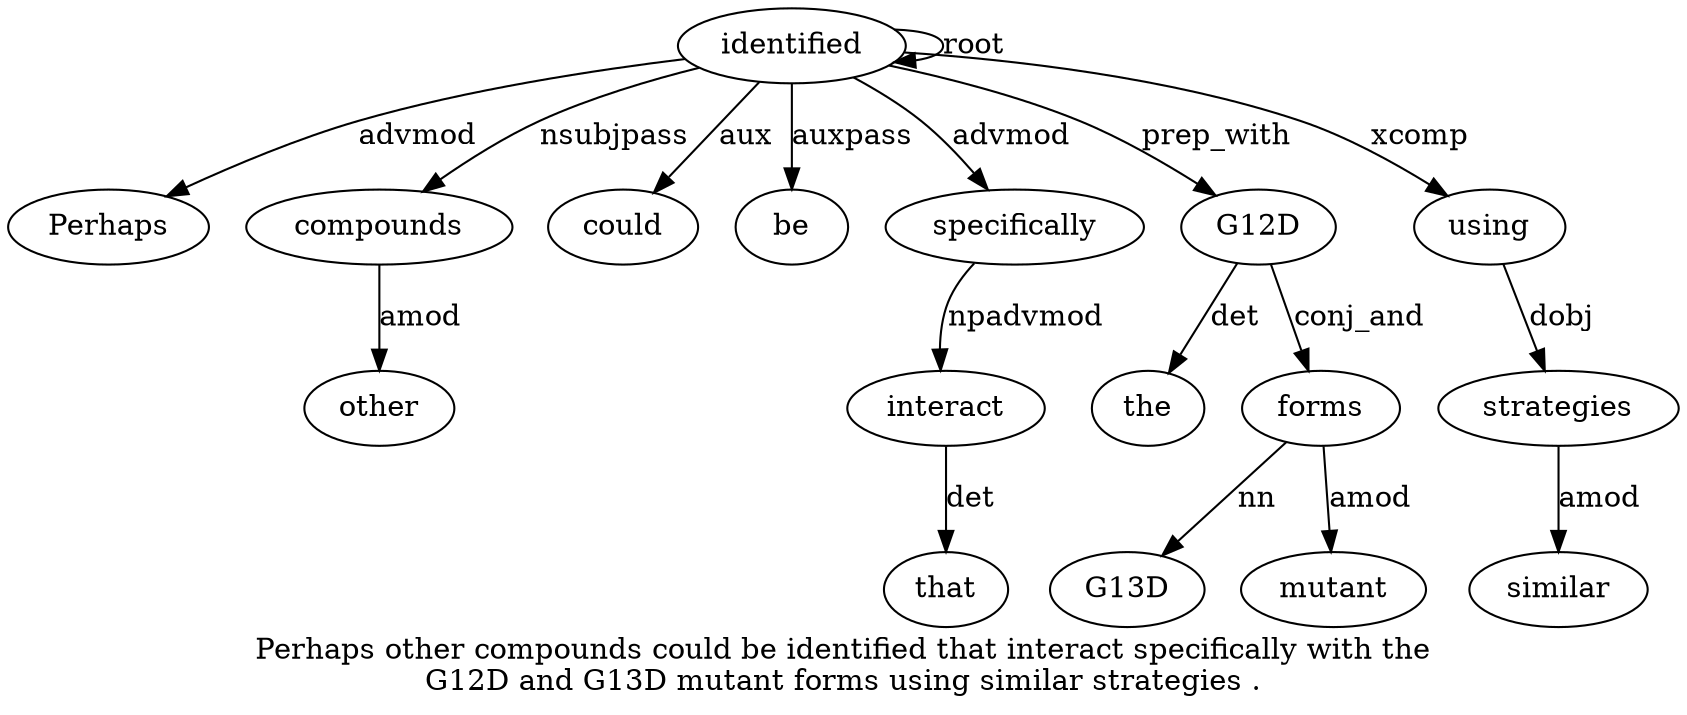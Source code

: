 digraph "Perhaps other compounds could be identified that interact specifically with the G12D and G13D mutant forms using similar strategies ." {
label="Perhaps other compounds could be identified that interact specifically with the
G12D and G13D mutant forms using similar strategies .";
identified6 [style=filled, fillcolor=white, label=identified];
Perhaps1 [style=filled, fillcolor=white, label=Perhaps];
identified6 -> Perhaps1  [label=advmod];
compounds3 [style=filled, fillcolor=white, label=compounds];
other2 [style=filled, fillcolor=white, label=other];
compounds3 -> other2  [label=amod];
identified6 -> compounds3  [label=nsubjpass];
could4 [style=filled, fillcolor=white, label=could];
identified6 -> could4  [label=aux];
be5 [style=filled, fillcolor=white, label=be];
identified6 -> be5  [label=auxpass];
identified6 -> identified6  [label=root];
interact8 [style=filled, fillcolor=white, label=interact];
that7 [style=filled, fillcolor=white, label=that];
interact8 -> that7  [label=det];
specifically9 [style=filled, fillcolor=white, label=specifically];
specifically9 -> interact8  [label=npadvmod];
identified6 -> specifically9  [label=advmod];
G12D [style=filled, fillcolor=white, label=G12D];
the11 [style=filled, fillcolor=white, label=the];
G12D -> the11  [label=det];
identified6 -> G12D  [label=prep_with];
forms16 [style=filled, fillcolor=white, label=forms];
G13D14 [style=filled, fillcolor=white, label=G13D];
forms16 -> G13D14  [label=nn];
mutant15 [style=filled, fillcolor=white, label=mutant];
forms16 -> mutant15  [label=amod];
G12D -> forms16  [label=conj_and];
using17 [style=filled, fillcolor=white, label=using];
identified6 -> using17  [label=xcomp];
strategies19 [style=filled, fillcolor=white, label=strategies];
similar18 [style=filled, fillcolor=white, label=similar];
strategies19 -> similar18  [label=amod];
using17 -> strategies19  [label=dobj];
}
